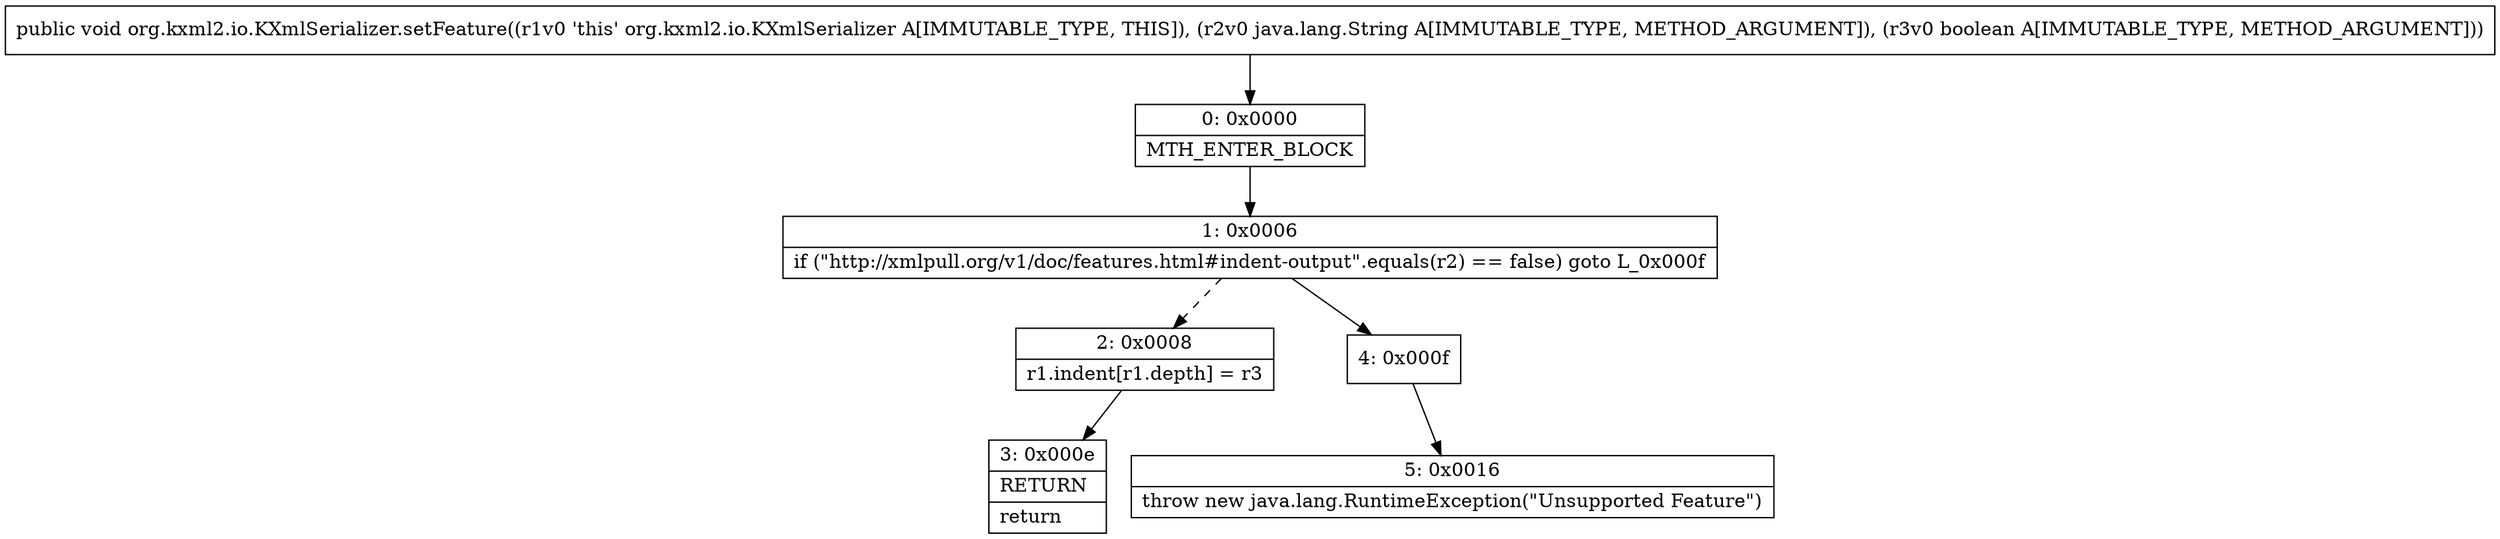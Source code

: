 digraph "CFG fororg.kxml2.io.KXmlSerializer.setFeature(Ljava\/lang\/String;Z)V" {
Node_0 [shape=record,label="{0\:\ 0x0000|MTH_ENTER_BLOCK\l}"];
Node_1 [shape=record,label="{1\:\ 0x0006|if (\"http:\/\/xmlpull.org\/v1\/doc\/features.html#indent\-output\".equals(r2) == false) goto L_0x000f\l}"];
Node_2 [shape=record,label="{2\:\ 0x0008|r1.indent[r1.depth] = r3\l}"];
Node_3 [shape=record,label="{3\:\ 0x000e|RETURN\l|return\l}"];
Node_4 [shape=record,label="{4\:\ 0x000f}"];
Node_5 [shape=record,label="{5\:\ 0x0016|throw new java.lang.RuntimeException(\"Unsupported Feature\")\l}"];
MethodNode[shape=record,label="{public void org.kxml2.io.KXmlSerializer.setFeature((r1v0 'this' org.kxml2.io.KXmlSerializer A[IMMUTABLE_TYPE, THIS]), (r2v0 java.lang.String A[IMMUTABLE_TYPE, METHOD_ARGUMENT]), (r3v0 boolean A[IMMUTABLE_TYPE, METHOD_ARGUMENT])) }"];
MethodNode -> Node_0;
Node_0 -> Node_1;
Node_1 -> Node_2[style=dashed];
Node_1 -> Node_4;
Node_2 -> Node_3;
Node_4 -> Node_5;
}

